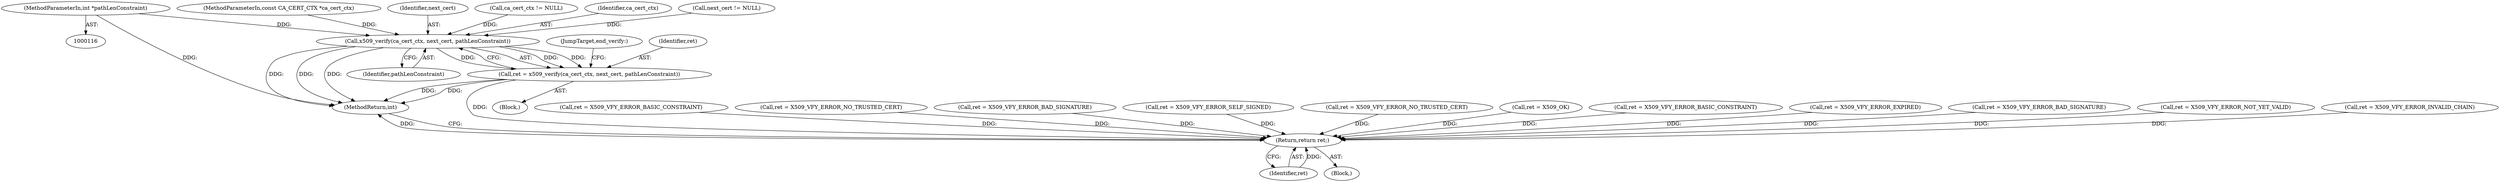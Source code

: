 digraph "0_axtls-8266_5efe2947ab45e81d84b5f707c51d1c64be52f36c_1@pointer" {
"1000119" [label="(MethodParameterIn,int *pathLenConstraint)"];
"1000489" [label="(Call,x509_verify(ca_cert_ctx, next_cert, pathLenConstraint))"];
"1000487" [label="(Call,ret = x509_verify(ca_cert_ctx, next_cert, pathLenConstraint))"];
"1000494" [label="(Return,return ret;)"];
"1000483" [label="(Block,)"];
"1000244" [label="(Call,ret = X509_VFY_ERROR_BASIC_CONSTRAINT)"];
"1000117" [label="(MethodParameterIn,const CA_CERT_CTX *ca_cert_ctx)"];
"1000119" [label="(MethodParameterIn,int *pathLenConstraint)"];
"1000491" [label="(Identifier,next_cert)"];
"1000160" [label="(Call,ret = X509_VFY_ERROR_NO_TRUSTED_CERT)"];
"1000493" [label="(JumpTarget,end_verify:)"];
"1000471" [label="(Call,ret = X509_VFY_ERROR_BAD_SIGNATURE)"];
"1000496" [label="(MethodReturn,int)"];
"1000494" [label="(Return,return ret;)"];
"1000495" [label="(Identifier,ret)"];
"1000425" [label="(Call,ret = X509_VFY_ERROR_SELF_SIGNED)"];
"1000376" [label="(Call,ret = X509_VFY_ERROR_NO_TRUSTED_CERT)"];
"1000492" [label="(Identifier,pathLenConstraint)"];
"1000122" [label="(Call,ret = X509_OK)"];
"1000271" [label="(Call,ret = X509_VFY_ERROR_BASIC_CONSTRAINT)"];
"1000489" [label="(Call,x509_verify(ca_cert_ctx, next_cert, pathLenConstraint))"];
"1000225" [label="(Call,ret = X509_VFY_ERROR_EXPIRED)"];
"1000463" [label="(Call,ret = X509_VFY_ERROR_BAD_SIGNATURE)"];
"1000212" [label="(Call,ret = X509_VFY_ERROR_NOT_YET_VALID)"];
"1000120" [label="(Block,)"];
"1000392" [label="(Call,ret = X509_VFY_ERROR_INVALID_CHAIN)"];
"1000286" [label="(Call,ca_cert_ctx != NULL)"];
"1000487" [label="(Call,ret = x509_verify(ca_cert_ctx, next_cert, pathLenConstraint))"];
"1000488" [label="(Identifier,ret)"];
"1000490" [label="(Identifier,ca_cert_ctx)"];
"1000480" [label="(Call,next_cert != NULL)"];
"1000119" -> "1000116"  [label="AST: "];
"1000119" -> "1000496"  [label="DDG: "];
"1000119" -> "1000489"  [label="DDG: "];
"1000489" -> "1000487"  [label="AST: "];
"1000489" -> "1000492"  [label="CFG: "];
"1000490" -> "1000489"  [label="AST: "];
"1000491" -> "1000489"  [label="AST: "];
"1000492" -> "1000489"  [label="AST: "];
"1000487" -> "1000489"  [label="CFG: "];
"1000489" -> "1000496"  [label="DDG: "];
"1000489" -> "1000496"  [label="DDG: "];
"1000489" -> "1000496"  [label="DDG: "];
"1000489" -> "1000487"  [label="DDG: "];
"1000489" -> "1000487"  [label="DDG: "];
"1000489" -> "1000487"  [label="DDG: "];
"1000286" -> "1000489"  [label="DDG: "];
"1000117" -> "1000489"  [label="DDG: "];
"1000480" -> "1000489"  [label="DDG: "];
"1000487" -> "1000483"  [label="AST: "];
"1000488" -> "1000487"  [label="AST: "];
"1000493" -> "1000487"  [label="CFG: "];
"1000487" -> "1000496"  [label="DDG: "];
"1000487" -> "1000496"  [label="DDG: "];
"1000487" -> "1000494"  [label="DDG: "];
"1000494" -> "1000120"  [label="AST: "];
"1000494" -> "1000495"  [label="CFG: "];
"1000495" -> "1000494"  [label="AST: "];
"1000496" -> "1000494"  [label="CFG: "];
"1000494" -> "1000496"  [label="DDG: "];
"1000495" -> "1000494"  [label="DDG: "];
"1000376" -> "1000494"  [label="DDG: "];
"1000471" -> "1000494"  [label="DDG: "];
"1000225" -> "1000494"  [label="DDG: "];
"1000122" -> "1000494"  [label="DDG: "];
"1000463" -> "1000494"  [label="DDG: "];
"1000212" -> "1000494"  [label="DDG: "];
"1000271" -> "1000494"  [label="DDG: "];
"1000244" -> "1000494"  [label="DDG: "];
"1000160" -> "1000494"  [label="DDG: "];
"1000392" -> "1000494"  [label="DDG: "];
"1000425" -> "1000494"  [label="DDG: "];
}
